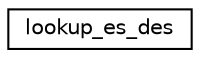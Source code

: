 digraph "Graphical Class Hierarchy"
{
 // INTERACTIVE_SVG=YES
 // LATEX_PDF_SIZE
  edge [fontname="Helvetica",fontsize="10",labelfontname="Helvetica",labelfontsize="10"];
  node [fontname="Helvetica",fontsize="10",shape=record];
  rankdir="LR";
  Node0 [label="lookup_es_des",height=0.2,width=0.4,color="black", fillcolor="white", style="filled",URL="$interfacesat__vapor__pres__mod_1_1lookup__es__des.html",tooltip="For the given temperatures, returns the saturation vapor pressure and the derivative of saturation va..."];
}
